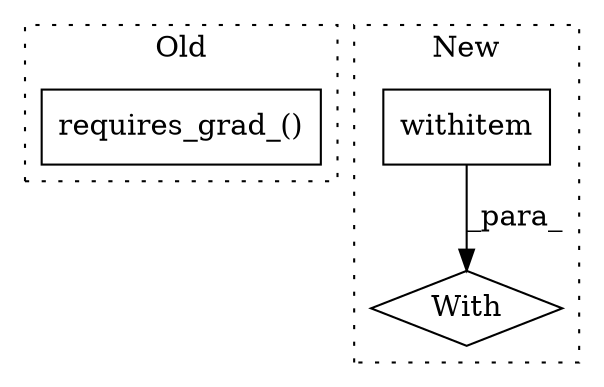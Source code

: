 digraph G {
subgraph cluster0 {
1 [label="requires_grad_()" a="75" s="25055,25092" l="32,1" shape="box"];
label = "Old";
style="dotted";
}
subgraph cluster1 {
2 [label="withitem" a="49" s="25148" l="5" shape="box"];
3 [label="With" a="39" s="25143,25153" l="5,77" shape="diamond"];
label = "New";
style="dotted";
}
2 -> 3 [label="_para_"];
}